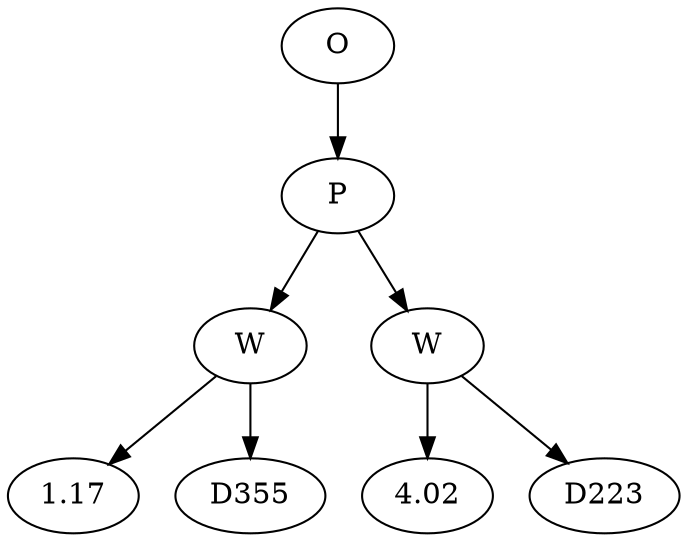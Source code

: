 // Tree
digraph {
	17680479 [label=O]
	17680480 [label=P]
	17680479 -> 17680480
	17680481 [label=W]
	17680480 -> 17680481
	17680482 [label=1.17]
	17680481 -> 17680482
	17680483 [label=D355]
	17680481 -> 17680483
	17680484 [label=W]
	17680480 -> 17680484
	17680485 [label=4.02]
	17680484 -> 17680485
	17680486 [label=D223]
	17680484 -> 17680486
}
